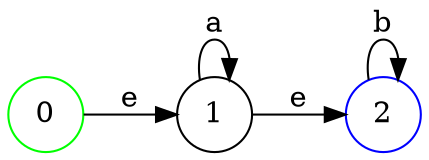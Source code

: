 digraph automate {
	rankdir=LR;
	node [shape = circle, color = gray];
	0 -> 1 [label=e];
	1 -> 1 [label=a];
	1 -> 2 [label=e];
	2 -> 2 [label=b];
	0 [color=black];
	1 [color=black];
	2 [color=black];
	0 [color=green];
	2 [color=blue];
}
